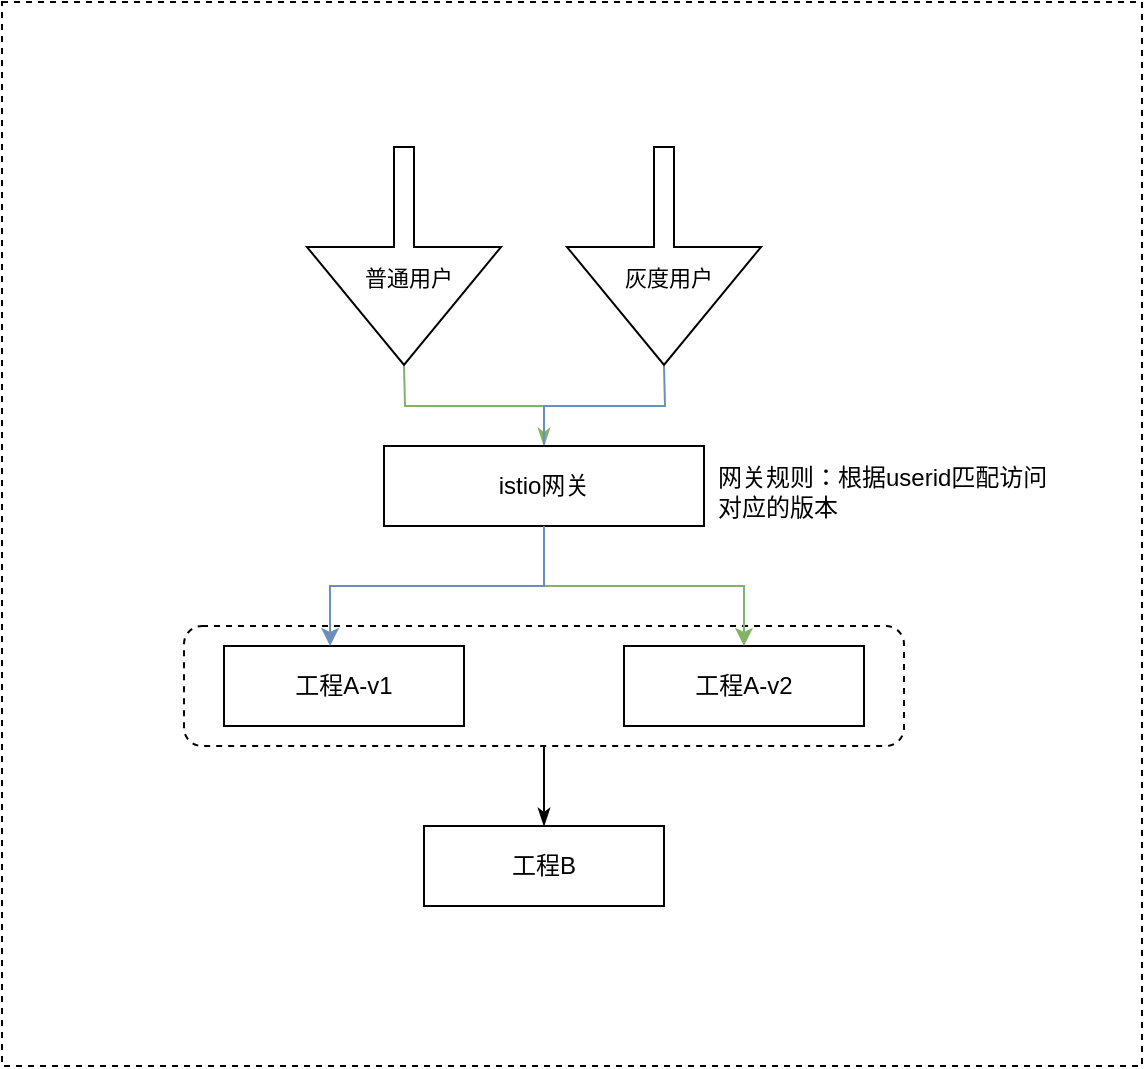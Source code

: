 <mxfile version="15.9.1" type="github">
  <diagram id="BsrSYLADrxwHd4PoiwjR" name="Page-1">
    <mxGraphModel dx="1186" dy="1806" grid="1" gridSize="10" guides="1" tooltips="1" connect="1" arrows="1" fold="1" page="1" pageScale="1" pageWidth="827" pageHeight="1169" math="0" shadow="0">
      <root>
        <mxCell id="0" />
        <mxCell id="1" parent="0" />
        <mxCell id="yCw_OrKiYoNmUvBbTZuA-33" value="" style="rounded=0;whiteSpace=wrap;html=1;dashed=1;" vertex="1" parent="1">
          <mxGeometry x="129" y="-22" width="570" height="532" as="geometry" />
        </mxCell>
        <mxCell id="yCw_OrKiYoNmUvBbTZuA-32" style="edgeStyle=orthogonalEdgeStyle;rounded=0;orthogonalLoop=1;jettySize=auto;html=1;startArrow=none;startFill=0;endArrow=classicThin;endFill=1;" edge="1" parent="1" source="yCw_OrKiYoNmUvBbTZuA-30" target="yCw_OrKiYoNmUvBbTZuA-31">
          <mxGeometry relative="1" as="geometry" />
        </mxCell>
        <mxCell id="yCw_OrKiYoNmUvBbTZuA-30" value="" style="rounded=1;whiteSpace=wrap;html=1;fillColor=none;dashed=1;" vertex="1" parent="1">
          <mxGeometry x="220" y="290" width="360" height="60" as="geometry" />
        </mxCell>
        <mxCell id="yCw_OrKiYoNmUvBbTZuA-21" style="edgeStyle=orthogonalEdgeStyle;rounded=0;orthogonalLoop=1;jettySize=auto;html=1;endArrow=none;endFill=0;startArrow=classicThin;startFill=1;fillColor=#d5e8d4;strokeColor=#82b366;" edge="1" parent="1" source="yCw_OrKiYoNmUvBbTZuA-1">
          <mxGeometry relative="1" as="geometry">
            <mxPoint x="330" y="160" as="targetPoint" />
          </mxGeometry>
        </mxCell>
        <mxCell id="yCw_OrKiYoNmUvBbTZuA-22" style="edgeStyle=orthogonalEdgeStyle;rounded=0;orthogonalLoop=1;jettySize=auto;html=1;endArrow=none;endFill=0;fillColor=#dae8fc;strokeColor=#6c8ebf;" edge="1" parent="1" source="yCw_OrKiYoNmUvBbTZuA-1">
          <mxGeometry relative="1" as="geometry">
            <mxPoint x="460" y="160" as="targetPoint" />
          </mxGeometry>
        </mxCell>
        <mxCell id="yCw_OrKiYoNmUvBbTZuA-1" value="istio网关" style="rounded=0;whiteSpace=wrap;html=1;" vertex="1" parent="1">
          <mxGeometry x="320" y="200" width="160" height="40" as="geometry" />
        </mxCell>
        <mxCell id="yCw_OrKiYoNmUvBbTZuA-6" value="" style="shape=flexArrow;endArrow=classic;html=1;rounded=0;endWidth=86;endSize=19.33;" edge="1" parent="1">
          <mxGeometry width="50" height="50" relative="1" as="geometry">
            <mxPoint x="330" y="50" as="sourcePoint" />
            <mxPoint x="330" y="160" as="targetPoint" />
          </mxGeometry>
        </mxCell>
        <mxCell id="yCw_OrKiYoNmUvBbTZuA-7" value="普通用户" style="edgeLabel;html=1;align=center;verticalAlign=middle;resizable=0;points=[];" vertex="1" connectable="0" parent="yCw_OrKiYoNmUvBbTZuA-6">
          <mxGeometry x="0.2" y="2" relative="1" as="geometry">
            <mxPoint as="offset" />
          </mxGeometry>
        </mxCell>
        <mxCell id="yCw_OrKiYoNmUvBbTZuA-9" value="" style="shape=flexArrow;endArrow=classic;html=1;rounded=0;endWidth=86;endSize=19.33;" edge="1" parent="1">
          <mxGeometry width="50" height="50" relative="1" as="geometry">
            <mxPoint x="460" y="50" as="sourcePoint" />
            <mxPoint x="460" y="160" as="targetPoint" />
          </mxGeometry>
        </mxCell>
        <mxCell id="yCw_OrKiYoNmUvBbTZuA-10" value="灰度用户" style="edgeLabel;html=1;align=center;verticalAlign=middle;resizable=0;points=[];" vertex="1" connectable="0" parent="yCw_OrKiYoNmUvBbTZuA-9">
          <mxGeometry x="0.2" y="2" relative="1" as="geometry">
            <mxPoint as="offset" />
          </mxGeometry>
        </mxCell>
        <mxCell id="yCw_OrKiYoNmUvBbTZuA-14" value="工程A-v1" style="rounded=0;whiteSpace=wrap;html=1;" vertex="1" parent="1">
          <mxGeometry x="240" y="300" width="120" height="40" as="geometry" />
        </mxCell>
        <mxCell id="yCw_OrKiYoNmUvBbTZuA-15" value="工程A-v2" style="rounded=0;whiteSpace=wrap;html=1;" vertex="1" parent="1">
          <mxGeometry x="440" y="300" width="120" height="40" as="geometry" />
        </mxCell>
        <mxCell id="yCw_OrKiYoNmUvBbTZuA-29" value="网关规则：根据userid匹配访问对应的版本" style="text;html=1;strokeColor=none;fillColor=none;align=left;verticalAlign=middle;whiteSpace=wrap;rounded=0;" vertex="1" parent="1">
          <mxGeometry x="485" y="208" width="170" height="30" as="geometry" />
        </mxCell>
        <mxCell id="yCw_OrKiYoNmUvBbTZuA-18" style="edgeStyle=orthogonalEdgeStyle;rounded=0;orthogonalLoop=1;jettySize=auto;html=1;fillColor=#d5e8d4;strokeColor=#82b366;" edge="1" parent="1" source="yCw_OrKiYoNmUvBbTZuA-1" target="yCw_OrKiYoNmUvBbTZuA-15">
          <mxGeometry relative="1" as="geometry" />
        </mxCell>
        <mxCell id="yCw_OrKiYoNmUvBbTZuA-19" style="edgeStyle=orthogonalEdgeStyle;rounded=0;orthogonalLoop=1;jettySize=auto;html=1;entryX=0.442;entryY=0;entryDx=0;entryDy=0;entryPerimeter=0;fillColor=#dae8fc;strokeColor=#6c8ebf;" edge="1" parent="1" source="yCw_OrKiYoNmUvBbTZuA-1" target="yCw_OrKiYoNmUvBbTZuA-14">
          <mxGeometry relative="1" as="geometry" />
        </mxCell>
        <mxCell id="yCw_OrKiYoNmUvBbTZuA-31" value="工程B" style="rounded=0;whiteSpace=wrap;html=1;" vertex="1" parent="1">
          <mxGeometry x="340" y="390" width="120" height="40" as="geometry" />
        </mxCell>
      </root>
    </mxGraphModel>
  </diagram>
</mxfile>
